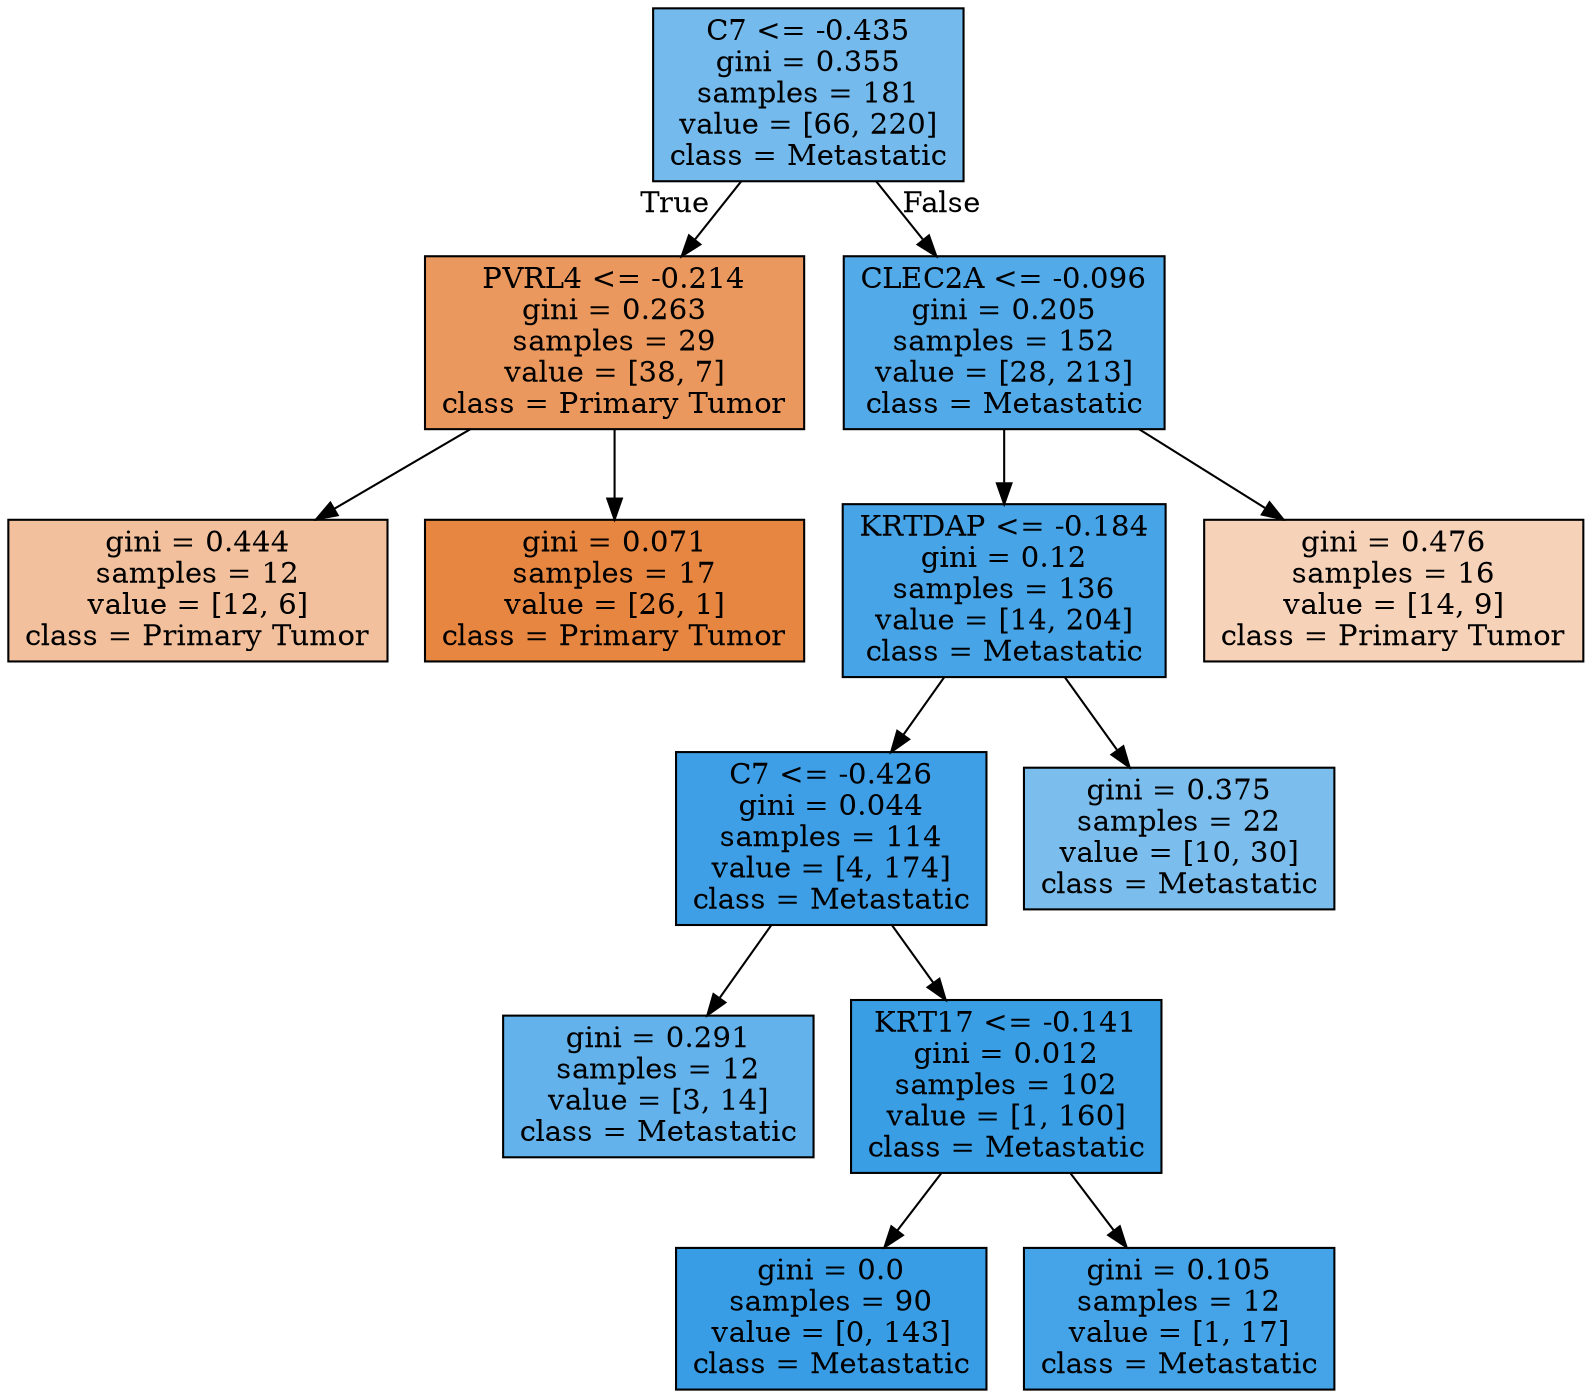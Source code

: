 digraph Tree {
node [shape=box, style="filled", color="black"] ;
0 [label="C7 <= -0.435\ngini = 0.355\nsamples = 181\nvalue = [66, 220]\nclass = Metastatic", fillcolor="#74baed"] ;
1 [label="PVRL4 <= -0.214\ngini = 0.263\nsamples = 29\nvalue = [38, 7]\nclass = Primary Tumor", fillcolor="#ea985d"] ;
0 -> 1 [labeldistance=2.5, labelangle=45, headlabel="True"] ;
2 [label="gini = 0.444\nsamples = 12\nvalue = [12, 6]\nclass = Primary Tumor", fillcolor="#f2c09c"] ;
1 -> 2 ;
3 [label="gini = 0.071\nsamples = 17\nvalue = [26, 1]\nclass = Primary Tumor", fillcolor="#e68641"] ;
1 -> 3 ;
4 [label="CLEC2A <= -0.096\ngini = 0.205\nsamples = 152\nvalue = [28, 213]\nclass = Metastatic", fillcolor="#53aae8"] ;
0 -> 4 [labeldistance=2.5, labelangle=-45, headlabel="False"] ;
5 [label="KRTDAP <= -0.184\ngini = 0.12\nsamples = 136\nvalue = [14, 204]\nclass = Metastatic", fillcolor="#47a4e7"] ;
4 -> 5 ;
6 [label="C7 <= -0.426\ngini = 0.044\nsamples = 114\nvalue = [4, 174]\nclass = Metastatic", fillcolor="#3e9fe6"] ;
5 -> 6 ;
7 [label="gini = 0.291\nsamples = 12\nvalue = [3, 14]\nclass = Metastatic", fillcolor="#63b2eb"] ;
6 -> 7 ;
8 [label="KRT17 <= -0.141\ngini = 0.012\nsamples = 102\nvalue = [1, 160]\nclass = Metastatic", fillcolor="#3a9ee5"] ;
6 -> 8 ;
9 [label="gini = 0.0\nsamples = 90\nvalue = [0, 143]\nclass = Metastatic", fillcolor="#399de5"] ;
8 -> 9 ;
10 [label="gini = 0.105\nsamples = 12\nvalue = [1, 17]\nclass = Metastatic", fillcolor="#45a3e7"] ;
8 -> 10 ;
11 [label="gini = 0.375\nsamples = 22\nvalue = [10, 30]\nclass = Metastatic", fillcolor="#7bbeee"] ;
5 -> 11 ;
12 [label="gini = 0.476\nsamples = 16\nvalue = [14, 9]\nclass = Primary Tumor", fillcolor="#f6d2b8"] ;
4 -> 12 ;
}
